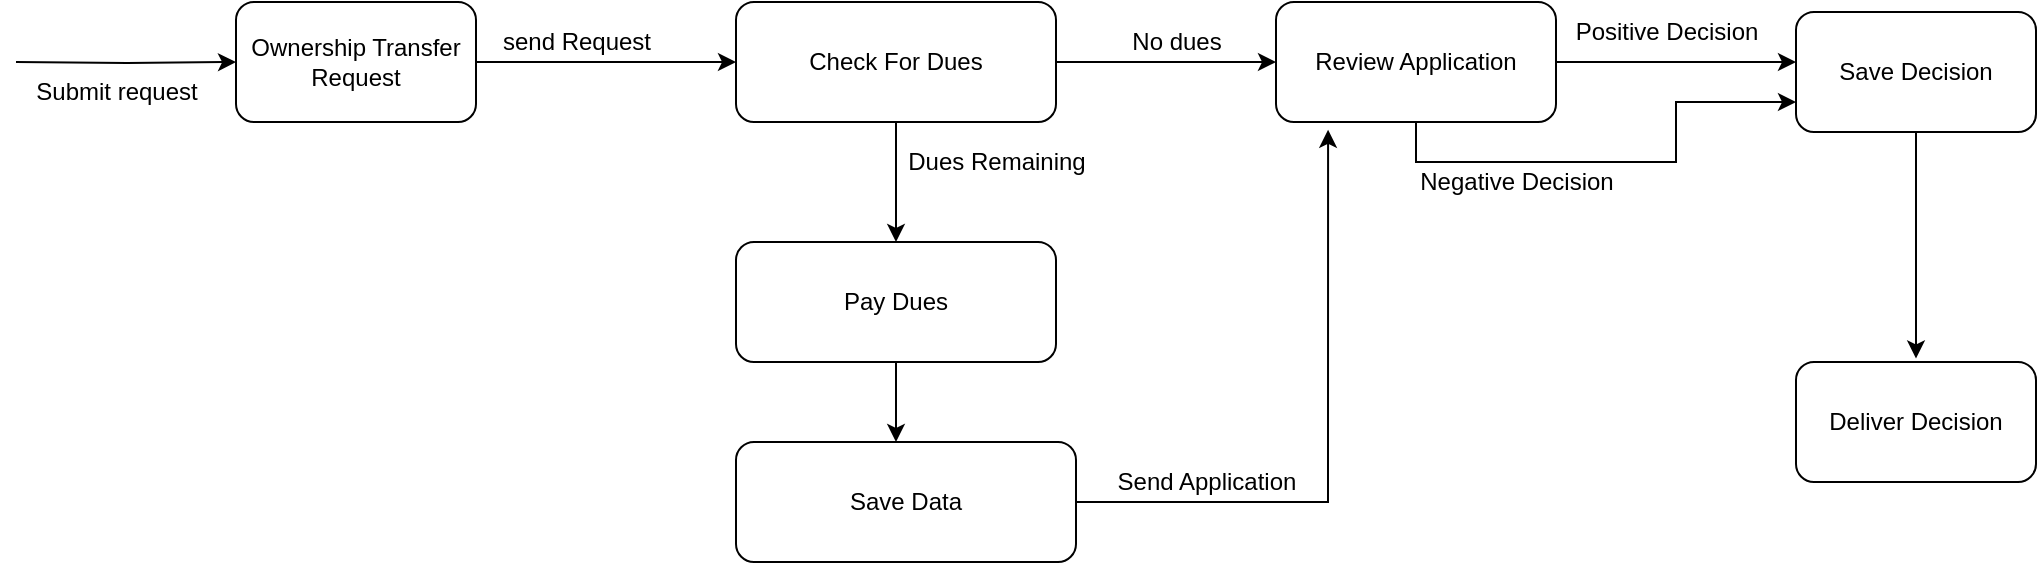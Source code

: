 <mxfile version="20.2.3" type="device"><diagram id="XYbvFVYFg0NirtsIBRng" name="Page-1"><mxGraphModel dx="1298" dy="611" grid="1" gridSize="10" guides="1" tooltips="1" connect="1" arrows="1" fold="1" page="1" pageScale="1" pageWidth="1200" pageHeight="1600" math="0" shadow="0"><root><mxCell id="0"/><mxCell id="1" parent="0"/><mxCell id="RmIbYQjItmt2sNbkLqjn-3" style="edgeStyle=orthogonalEdgeStyle;rounded=0;orthogonalLoop=1;jettySize=auto;html=1;entryX=0;entryY=0.5;entryDx=0;entryDy=0;" edge="1" parent="1" target="RmIbYQjItmt2sNbkLqjn-1"><mxGeometry relative="1" as="geometry"><mxPoint x="240" y="180" as="targetPoint"/><mxPoint x="140" y="180" as="sourcePoint"/></mxGeometry></mxCell><mxCell id="RmIbYQjItmt2sNbkLqjn-5" style="edgeStyle=orthogonalEdgeStyle;rounded=0;orthogonalLoop=1;jettySize=auto;html=1;exitX=1;exitY=0.5;exitDx=0;exitDy=0;" edge="1" parent="1" source="RmIbYQjItmt2sNbkLqjn-1" target="RmIbYQjItmt2sNbkLqjn-2"><mxGeometry relative="1" as="geometry"/></mxCell><mxCell id="RmIbYQjItmt2sNbkLqjn-1" value="Ownership Transfer Request" style="rounded=1;whiteSpace=wrap;html=1;" vertex="1" parent="1"><mxGeometry x="250" y="150" width="120" height="60" as="geometry"/></mxCell><mxCell id="RmIbYQjItmt2sNbkLqjn-7" style="edgeStyle=orthogonalEdgeStyle;rounded=0;orthogonalLoop=1;jettySize=auto;html=1;" edge="1" parent="1" source="RmIbYQjItmt2sNbkLqjn-2"><mxGeometry relative="1" as="geometry"><mxPoint x="770" y="180" as="targetPoint"/></mxGeometry></mxCell><mxCell id="RmIbYQjItmt2sNbkLqjn-15" style="edgeStyle=orthogonalEdgeStyle;rounded=0;orthogonalLoop=1;jettySize=auto;html=1;" edge="1" parent="1" source="RmIbYQjItmt2sNbkLqjn-2"><mxGeometry relative="1" as="geometry"><mxPoint x="580" y="270" as="targetPoint"/></mxGeometry></mxCell><mxCell id="RmIbYQjItmt2sNbkLqjn-2" value="Check For Dues" style="rounded=1;whiteSpace=wrap;html=1;" vertex="1" parent="1"><mxGeometry x="500" y="150" width="160" height="60" as="geometry"/></mxCell><mxCell id="RmIbYQjItmt2sNbkLqjn-4" value="Submit request" style="text;html=1;align=center;verticalAlign=middle;resizable=0;points=[];autosize=1;strokeColor=none;fillColor=none;" vertex="1" parent="1"><mxGeometry x="140" y="180" width="100" height="30" as="geometry"/></mxCell><mxCell id="RmIbYQjItmt2sNbkLqjn-6" value="send Request" style="text;html=1;align=center;verticalAlign=middle;resizable=0;points=[];autosize=1;strokeColor=none;fillColor=none;" vertex="1" parent="1"><mxGeometry x="370" y="155" width="100" height="30" as="geometry"/></mxCell><mxCell id="RmIbYQjItmt2sNbkLqjn-8" value="No dues" style="text;html=1;align=center;verticalAlign=middle;resizable=0;points=[];autosize=1;strokeColor=none;fillColor=none;" vertex="1" parent="1"><mxGeometry x="685" y="155" width="70" height="30" as="geometry"/></mxCell><mxCell id="RmIbYQjItmt2sNbkLqjn-10" style="edgeStyle=orthogonalEdgeStyle;rounded=0;orthogonalLoop=1;jettySize=auto;html=1;" edge="1" parent="1" source="RmIbYQjItmt2sNbkLqjn-9"><mxGeometry relative="1" as="geometry"><mxPoint x="1030" y="180" as="targetPoint"/></mxGeometry></mxCell><mxCell id="RmIbYQjItmt2sNbkLqjn-22" style="edgeStyle=orthogonalEdgeStyle;rounded=0;orthogonalLoop=1;jettySize=auto;html=1;exitX=0.5;exitY=1;exitDx=0;exitDy=0;entryX=0;entryY=0.75;entryDx=0;entryDy=0;" edge="1" parent="1" source="RmIbYQjItmt2sNbkLqjn-9" target="RmIbYQjItmt2sNbkLqjn-12"><mxGeometry relative="1" as="geometry"/></mxCell><mxCell id="RmIbYQjItmt2sNbkLqjn-9" value="Review Application" style="rounded=1;whiteSpace=wrap;html=1;" vertex="1" parent="1"><mxGeometry x="770" y="150" width="140" height="60" as="geometry"/></mxCell><mxCell id="RmIbYQjItmt2sNbkLqjn-11" value="Positive Decision" style="text;html=1;align=center;verticalAlign=middle;resizable=0;points=[];autosize=1;strokeColor=none;fillColor=none;" vertex="1" parent="1"><mxGeometry x="910" y="150" width="110" height="30" as="geometry"/></mxCell><mxCell id="RmIbYQjItmt2sNbkLqjn-13" style="edgeStyle=orthogonalEdgeStyle;rounded=0;orthogonalLoop=1;jettySize=auto;html=1;" edge="1" parent="1" source="RmIbYQjItmt2sNbkLqjn-12"><mxGeometry relative="1" as="geometry"><mxPoint x="1090" y="328.235" as="targetPoint"/></mxGeometry></mxCell><mxCell id="RmIbYQjItmt2sNbkLqjn-12" value="Save Decision" style="rounded=1;whiteSpace=wrap;html=1;" vertex="1" parent="1"><mxGeometry x="1030" y="155" width="120" height="60" as="geometry"/></mxCell><mxCell id="RmIbYQjItmt2sNbkLqjn-14" value="Deliver Decision" style="rounded=1;whiteSpace=wrap;html=1;" vertex="1" parent="1"><mxGeometry x="1030" y="330" width="120" height="60" as="geometry"/></mxCell><mxCell id="RmIbYQjItmt2sNbkLqjn-16" value="Dues Remaining" style="text;html=1;align=center;verticalAlign=middle;resizable=0;points=[];autosize=1;strokeColor=none;fillColor=none;" vertex="1" parent="1"><mxGeometry x="575" y="215" width="110" height="30" as="geometry"/></mxCell><mxCell id="RmIbYQjItmt2sNbkLqjn-18" style="edgeStyle=orthogonalEdgeStyle;rounded=0;orthogonalLoop=1;jettySize=auto;html=1;" edge="1" parent="1" source="RmIbYQjItmt2sNbkLqjn-17"><mxGeometry relative="1" as="geometry"><mxPoint x="580" y="370" as="targetPoint"/></mxGeometry></mxCell><mxCell id="RmIbYQjItmt2sNbkLqjn-17" value="Pay Dues" style="rounded=1;whiteSpace=wrap;html=1;" vertex="1" parent="1"><mxGeometry x="500" y="270" width="160" height="60" as="geometry"/></mxCell><mxCell id="RmIbYQjItmt2sNbkLqjn-20" style="edgeStyle=orthogonalEdgeStyle;rounded=0;orthogonalLoop=1;jettySize=auto;html=1;entryX=0.186;entryY=1.065;entryDx=0;entryDy=0;entryPerimeter=0;" edge="1" parent="1" source="RmIbYQjItmt2sNbkLqjn-19" target="RmIbYQjItmt2sNbkLqjn-9"><mxGeometry relative="1" as="geometry"/></mxCell><mxCell id="RmIbYQjItmt2sNbkLqjn-19" value="Save Data" style="rounded=1;whiteSpace=wrap;html=1;" vertex="1" parent="1"><mxGeometry x="500" y="370" width="170" height="60" as="geometry"/></mxCell><mxCell id="RmIbYQjItmt2sNbkLqjn-21" value="Send Application" style="text;html=1;align=center;verticalAlign=middle;resizable=0;points=[];autosize=1;strokeColor=none;fillColor=none;" vertex="1" parent="1"><mxGeometry x="680" y="375" width="110" height="30" as="geometry"/></mxCell><mxCell id="RmIbYQjItmt2sNbkLqjn-23" value="Negative Decision" style="text;html=1;align=center;verticalAlign=middle;resizable=0;points=[];autosize=1;strokeColor=none;fillColor=none;" vertex="1" parent="1"><mxGeometry x="830" y="225" width="120" height="30" as="geometry"/></mxCell></root></mxGraphModel></diagram></mxfile>